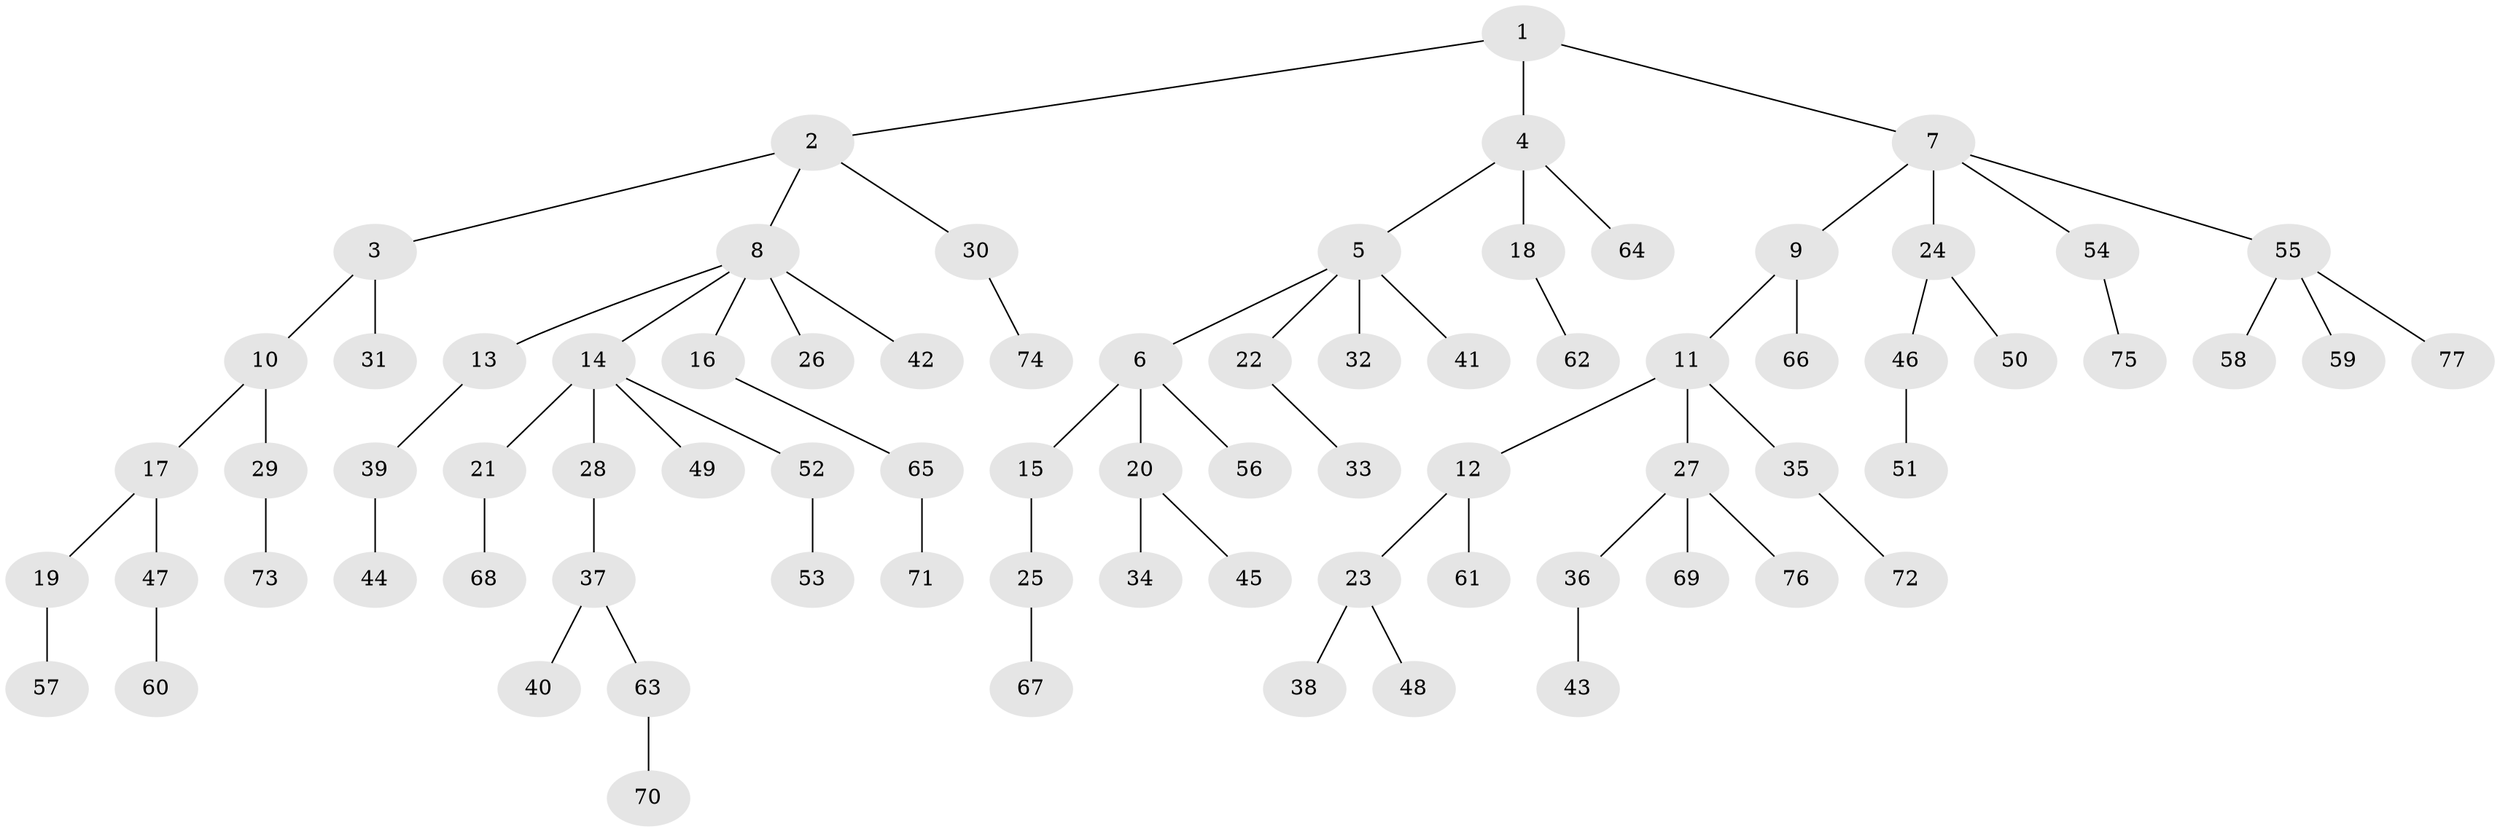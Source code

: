 // Generated by graph-tools (version 1.1) at 2025/02/03/09/25 03:02:30]
// undirected, 77 vertices, 76 edges
graph export_dot {
graph [start="1"]
  node [color=gray90,style=filled];
  1;
  2;
  3;
  4;
  5;
  6;
  7;
  8;
  9;
  10;
  11;
  12;
  13;
  14;
  15;
  16;
  17;
  18;
  19;
  20;
  21;
  22;
  23;
  24;
  25;
  26;
  27;
  28;
  29;
  30;
  31;
  32;
  33;
  34;
  35;
  36;
  37;
  38;
  39;
  40;
  41;
  42;
  43;
  44;
  45;
  46;
  47;
  48;
  49;
  50;
  51;
  52;
  53;
  54;
  55;
  56;
  57;
  58;
  59;
  60;
  61;
  62;
  63;
  64;
  65;
  66;
  67;
  68;
  69;
  70;
  71;
  72;
  73;
  74;
  75;
  76;
  77;
  1 -- 2;
  1 -- 4;
  1 -- 7;
  2 -- 3;
  2 -- 8;
  2 -- 30;
  3 -- 10;
  3 -- 31;
  4 -- 5;
  4 -- 18;
  4 -- 64;
  5 -- 6;
  5 -- 22;
  5 -- 32;
  5 -- 41;
  6 -- 15;
  6 -- 20;
  6 -- 56;
  7 -- 9;
  7 -- 24;
  7 -- 54;
  7 -- 55;
  8 -- 13;
  8 -- 14;
  8 -- 16;
  8 -- 26;
  8 -- 42;
  9 -- 11;
  9 -- 66;
  10 -- 17;
  10 -- 29;
  11 -- 12;
  11 -- 27;
  11 -- 35;
  12 -- 23;
  12 -- 61;
  13 -- 39;
  14 -- 21;
  14 -- 28;
  14 -- 49;
  14 -- 52;
  15 -- 25;
  16 -- 65;
  17 -- 19;
  17 -- 47;
  18 -- 62;
  19 -- 57;
  20 -- 34;
  20 -- 45;
  21 -- 68;
  22 -- 33;
  23 -- 38;
  23 -- 48;
  24 -- 46;
  24 -- 50;
  25 -- 67;
  27 -- 36;
  27 -- 69;
  27 -- 76;
  28 -- 37;
  29 -- 73;
  30 -- 74;
  35 -- 72;
  36 -- 43;
  37 -- 40;
  37 -- 63;
  39 -- 44;
  46 -- 51;
  47 -- 60;
  52 -- 53;
  54 -- 75;
  55 -- 58;
  55 -- 59;
  55 -- 77;
  63 -- 70;
  65 -- 71;
}
